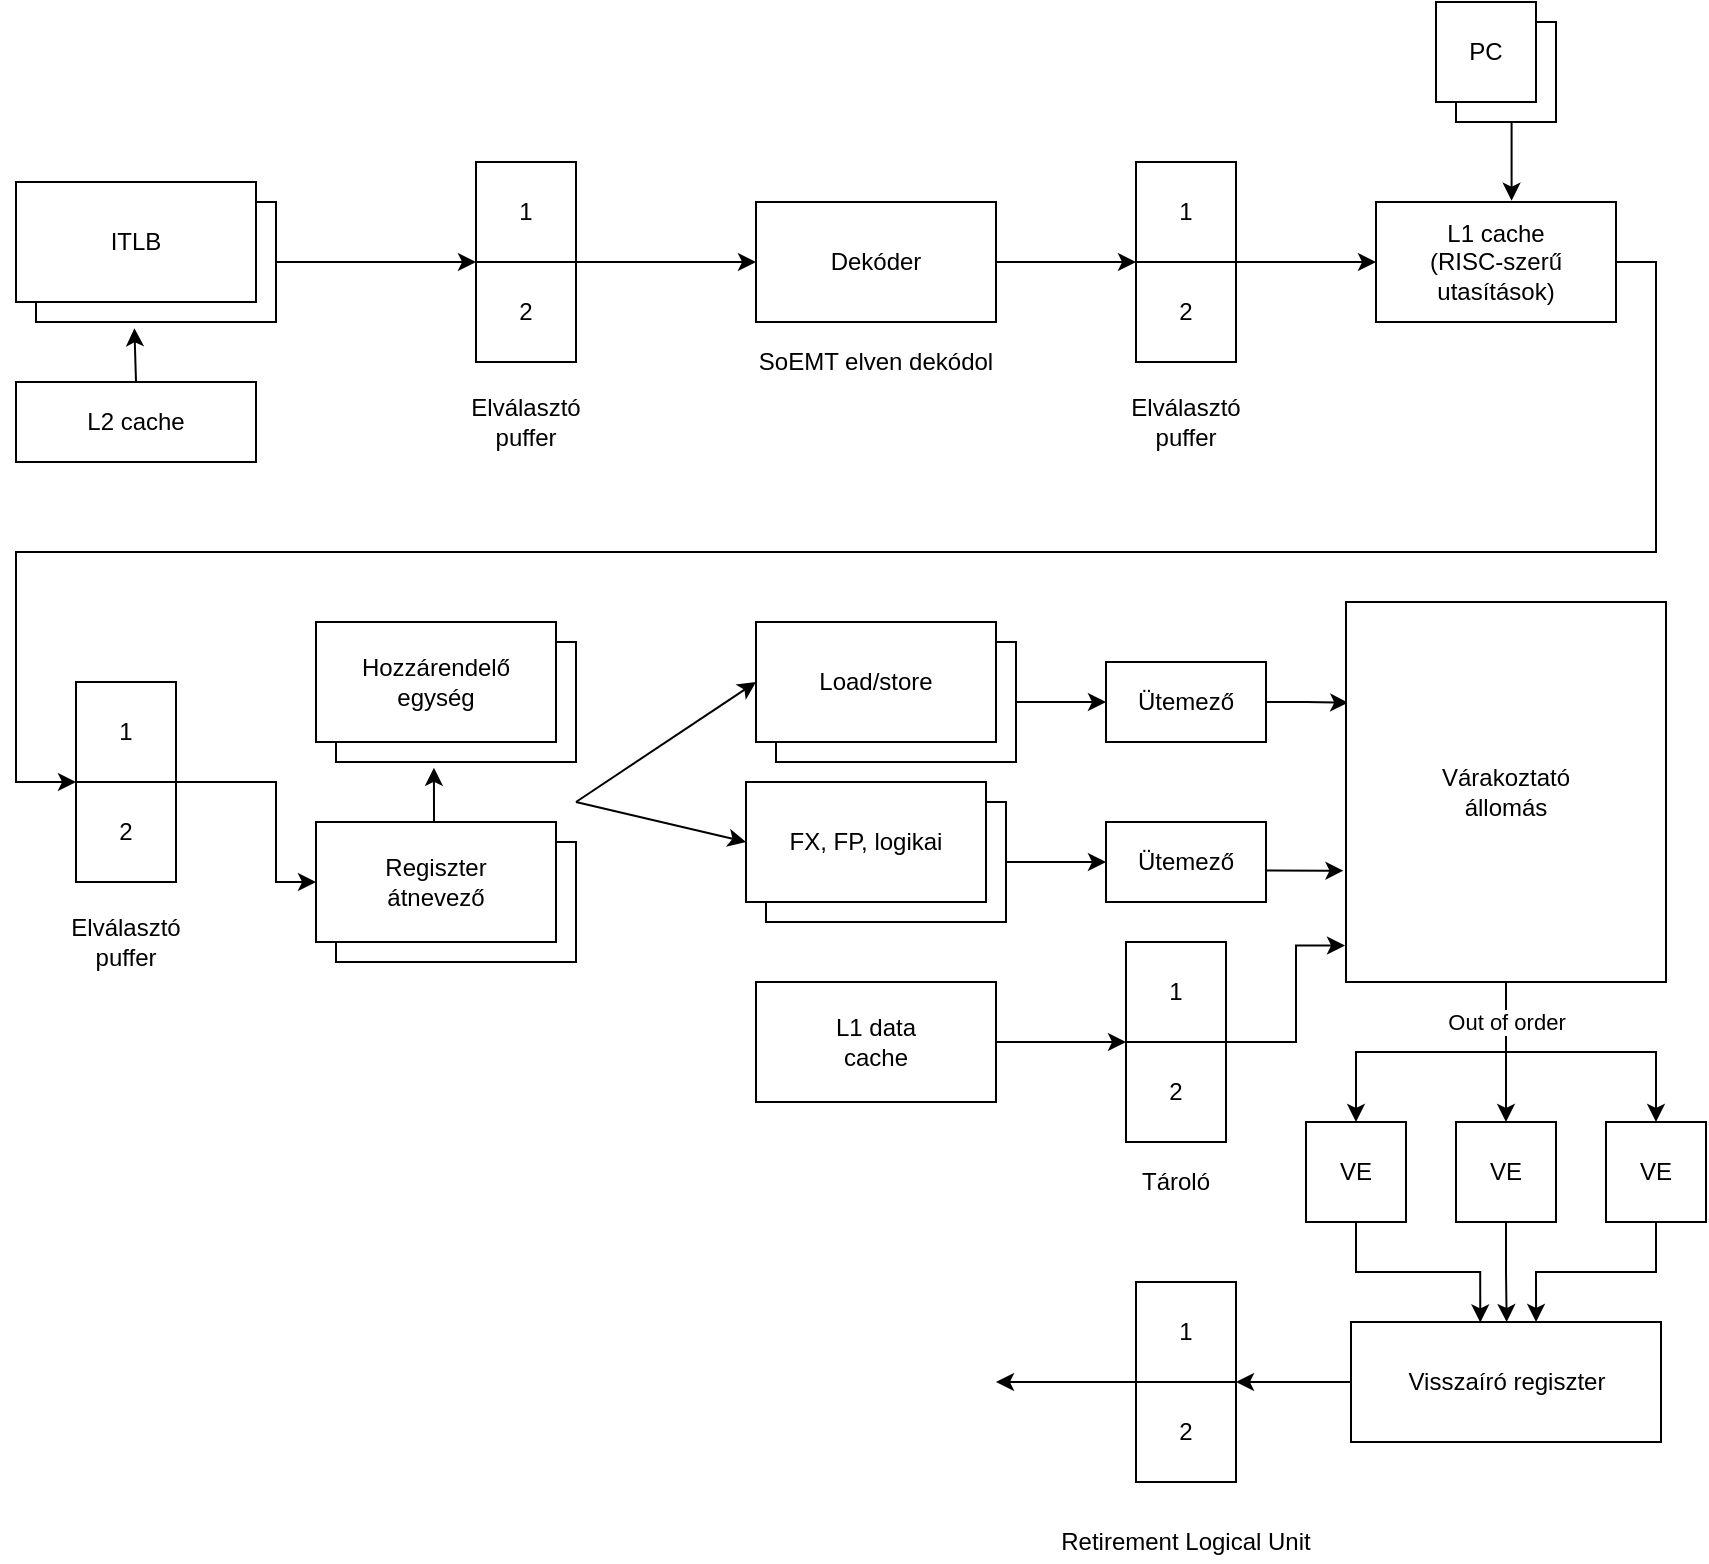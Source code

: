 <mxfile version="14.6.9" type="device"><diagram id="TBSOM68P-Lc4s-ogxc5o" name="Page-1"><mxGraphModel dx="1711" dy="890" grid="1" gridSize="10" guides="1" tooltips="1" connect="1" arrows="1" fold="1" page="1" pageScale="1" pageWidth="2336" pageHeight="1654" math="0" shadow="0"><root><mxCell id="0"/><mxCell id="1" parent="0"/><mxCell id="6agt8LVmkZpDo2k6mqpe-57" style="edgeStyle=orthogonalEdgeStyle;rounded=0;orthogonalLoop=1;jettySize=auto;html=1;exitX=1;exitY=0.5;exitDx=0;exitDy=0;entryX=0;entryY=0.5;entryDx=0;entryDy=0;startArrow=none;startFill=0;" edge="1" parent="1" source="6agt8LVmkZpDo2k6mqpe-50" target="6agt8LVmkZpDo2k6mqpe-55"><mxGeometry relative="1" as="geometry"/></mxCell><mxCell id="6agt8LVmkZpDo2k6mqpe-50" value="" style="rounded=0;whiteSpace=wrap;html=1;" vertex="1" parent="1"><mxGeometry x="510" y="400" width="120" height="60" as="geometry"/></mxCell><mxCell id="6agt8LVmkZpDo2k6mqpe-44" value="" style="rounded=0;whiteSpace=wrap;html=1;" vertex="1" parent="1"><mxGeometry x="290" y="400" width="120" height="60" as="geometry"/></mxCell><mxCell id="6agt8LVmkZpDo2k6mqpe-35" style="edgeStyle=orthogonalEdgeStyle;rounded=0;orthogonalLoop=1;jettySize=auto;html=1;exitX=0.5;exitY=1;exitDx=0;exitDy=0;entryX=0.565;entryY=-0.011;entryDx=0;entryDy=0;entryPerimeter=0;startArrow=none;startFill=0;" edge="1" parent="1" source="6agt8LVmkZpDo2k6mqpe-34" target="6agt8LVmkZpDo2k6mqpe-26"><mxGeometry relative="1" as="geometry"/></mxCell><mxCell id="6agt8LVmkZpDo2k6mqpe-34" value="" style="rounded=0;whiteSpace=wrap;html=1;" vertex="1" parent="1"><mxGeometry x="850" y="90" width="50" height="50" as="geometry"/></mxCell><mxCell id="6agt8LVmkZpDo2k6mqpe-21" style="edgeStyle=orthogonalEdgeStyle;rounded=0;orthogonalLoop=1;jettySize=auto;html=1;exitX=1;exitY=0.5;exitDx=0;exitDy=0;entryX=0;entryY=0;entryDx=0;entryDy=0;startArrow=none;startFill=0;" edge="1" parent="1" source="6agt8LVmkZpDo2k6mqpe-11" target="6agt8LVmkZpDo2k6mqpe-16"><mxGeometry relative="1" as="geometry"><Array as="points"><mxPoint x="340" y="210"/><mxPoint x="340" y="210"/></Array></mxGeometry></mxCell><mxCell id="6agt8LVmkZpDo2k6mqpe-11" value="" style="rounded=0;whiteSpace=wrap;html=1;" vertex="1" parent="1"><mxGeometry x="140" y="180" width="120" height="60" as="geometry"/></mxCell><mxCell id="6agt8LVmkZpDo2k6mqpe-12" value="ITLB" style="rounded=0;whiteSpace=wrap;html=1;" vertex="1" parent="1"><mxGeometry x="130" y="170" width="120" height="60" as="geometry"/></mxCell><mxCell id="6agt8LVmkZpDo2k6mqpe-32" style="edgeStyle=orthogonalEdgeStyle;rounded=0;orthogonalLoop=1;jettySize=auto;html=1;exitX=1;exitY=1;exitDx=0;exitDy=0;entryX=0;entryY=0.5;entryDx=0;entryDy=0;startArrow=none;startFill=0;" edge="1" parent="1" source="6agt8LVmkZpDo2k6mqpe-15" target="6agt8LVmkZpDo2k6mqpe-22"><mxGeometry relative="1" as="geometry"><Array as="points"><mxPoint x="450" y="210"/><mxPoint x="450" y="210"/></Array></mxGeometry></mxCell><mxCell id="6agt8LVmkZpDo2k6mqpe-15" value="1" style="rounded=0;whiteSpace=wrap;html=1;" vertex="1" parent="1"><mxGeometry x="360" y="160" width="50" height="50" as="geometry"/></mxCell><mxCell id="6agt8LVmkZpDo2k6mqpe-16" value="2" style="rounded=0;whiteSpace=wrap;html=1;" vertex="1" parent="1"><mxGeometry x="360" y="210" width="50" height="50" as="geometry"/></mxCell><mxCell id="6agt8LVmkZpDo2k6mqpe-17" value="Elválasztó puffer" style="text;html=1;strokeColor=none;fillColor=none;align=center;verticalAlign=middle;whiteSpace=wrap;rounded=0;" vertex="1" parent="1"><mxGeometry x="365" y="280" width="40" height="20" as="geometry"/></mxCell><mxCell id="6agt8LVmkZpDo2k6mqpe-20" style="edgeStyle=orthogonalEdgeStyle;rounded=0;orthogonalLoop=1;jettySize=auto;html=1;exitX=0.5;exitY=0;exitDx=0;exitDy=0;entryX=0.41;entryY=1.052;entryDx=0;entryDy=0;entryPerimeter=0;startArrow=none;startFill=0;" edge="1" parent="1" source="6agt8LVmkZpDo2k6mqpe-18" target="6agt8LVmkZpDo2k6mqpe-11"><mxGeometry relative="1" as="geometry"/></mxCell><mxCell id="6agt8LVmkZpDo2k6mqpe-18" value="L2 cache" style="rounded=0;whiteSpace=wrap;html=1;" vertex="1" parent="1"><mxGeometry x="130" y="270" width="120" height="40" as="geometry"/></mxCell><mxCell id="6agt8LVmkZpDo2k6mqpe-31" style="edgeStyle=orthogonalEdgeStyle;rounded=0;orthogonalLoop=1;jettySize=auto;html=1;exitX=1;exitY=0.5;exitDx=0;exitDy=0;entryX=0;entryY=0;entryDx=0;entryDy=0;startArrow=none;startFill=0;" edge="1" parent="1" source="6agt8LVmkZpDo2k6mqpe-22" target="6agt8LVmkZpDo2k6mqpe-25"><mxGeometry relative="1" as="geometry"><Array as="points"><mxPoint x="680" y="210"/><mxPoint x="680" y="210"/></Array></mxGeometry></mxCell><mxCell id="6agt8LVmkZpDo2k6mqpe-22" value="Dekóder" style="rounded=0;whiteSpace=wrap;html=1;" vertex="1" parent="1"><mxGeometry x="500" y="180" width="120" height="60" as="geometry"/></mxCell><mxCell id="6agt8LVmkZpDo2k6mqpe-23" value="SoEMT elven dekódol" style="text;html=1;strokeColor=none;fillColor=none;align=center;verticalAlign=middle;whiteSpace=wrap;rounded=0;" vertex="1" parent="1"><mxGeometry x="485" y="250" width="150" height="20" as="geometry"/></mxCell><mxCell id="6agt8LVmkZpDo2k6mqpe-24" value="1" style="rounded=0;whiteSpace=wrap;html=1;" vertex="1" parent="1"><mxGeometry x="690" y="160" width="50" height="50" as="geometry"/></mxCell><mxCell id="6agt8LVmkZpDo2k6mqpe-30" style="edgeStyle=orthogonalEdgeStyle;rounded=0;orthogonalLoop=1;jettySize=auto;html=1;exitX=1;exitY=0;exitDx=0;exitDy=0;startArrow=none;startFill=0;" edge="1" parent="1" source="6agt8LVmkZpDo2k6mqpe-25" target="6agt8LVmkZpDo2k6mqpe-26"><mxGeometry relative="1" as="geometry"><Array as="points"><mxPoint x="770" y="210"/><mxPoint x="770" y="210"/></Array></mxGeometry></mxCell><mxCell id="6agt8LVmkZpDo2k6mqpe-25" value="2" style="rounded=0;whiteSpace=wrap;html=1;" vertex="1" parent="1"><mxGeometry x="690" y="210" width="50" height="50" as="geometry"/></mxCell><mxCell id="6agt8LVmkZpDo2k6mqpe-42" style="edgeStyle=orthogonalEdgeStyle;rounded=0;orthogonalLoop=1;jettySize=auto;html=1;exitX=1;exitY=0.5;exitDx=0;exitDy=0;entryX=0;entryY=0;entryDx=0;entryDy=0;startArrow=none;startFill=0;" edge="1" parent="1" source="6agt8LVmkZpDo2k6mqpe-26" target="6agt8LVmkZpDo2k6mqpe-37"><mxGeometry relative="1" as="geometry"><Array as="points"><mxPoint x="950" y="210"/><mxPoint x="950" y="355"/><mxPoint x="130" y="355"/><mxPoint x="130" y="470"/></Array></mxGeometry></mxCell><mxCell id="6agt8LVmkZpDo2k6mqpe-26" value="&lt;div&gt;L1 cache&lt;/div&gt;&lt;div&gt;(RISC-szerű utasítások)&lt;br&gt;&lt;/div&gt;" style="rounded=0;whiteSpace=wrap;html=1;" vertex="1" parent="1"><mxGeometry x="810" y="180" width="120" height="60" as="geometry"/></mxCell><mxCell id="6agt8LVmkZpDo2k6mqpe-27" value="Elválasztó puffer" style="text;html=1;strokeColor=none;fillColor=none;align=center;verticalAlign=middle;whiteSpace=wrap;rounded=0;" vertex="1" parent="1"><mxGeometry x="695" y="280" width="40" height="20" as="geometry"/></mxCell><mxCell id="6agt8LVmkZpDo2k6mqpe-33" value="PC" style="rounded=0;whiteSpace=wrap;html=1;" vertex="1" parent="1"><mxGeometry x="840" y="80" width="50" height="50" as="geometry"/></mxCell><mxCell id="6agt8LVmkZpDo2k6mqpe-47" style="edgeStyle=orthogonalEdgeStyle;rounded=0;orthogonalLoop=1;jettySize=auto;html=1;exitX=1;exitY=1;exitDx=0;exitDy=0;startArrow=none;startFill=0;entryX=0;entryY=0.5;entryDx=0;entryDy=0;" edge="1" parent="1" source="6agt8LVmkZpDo2k6mqpe-36" target="6agt8LVmkZpDo2k6mqpe-46"><mxGeometry relative="1" as="geometry"><mxPoint x="270" y="470" as="targetPoint"/><Array as="points"><mxPoint x="260" y="470"/><mxPoint x="260" y="520"/></Array></mxGeometry></mxCell><mxCell id="6agt8LVmkZpDo2k6mqpe-36" value="1" style="rounded=0;whiteSpace=wrap;html=1;" vertex="1" parent="1"><mxGeometry x="160" y="420" width="50" height="50" as="geometry"/></mxCell><mxCell id="6agt8LVmkZpDo2k6mqpe-37" value="2" style="rounded=0;whiteSpace=wrap;html=1;" vertex="1" parent="1"><mxGeometry x="160" y="470" width="50" height="50" as="geometry"/></mxCell><mxCell id="6agt8LVmkZpDo2k6mqpe-38" value="Elválasztó puffer" style="text;html=1;strokeColor=none;fillColor=none;align=center;verticalAlign=middle;whiteSpace=wrap;rounded=0;" vertex="1" parent="1"><mxGeometry x="165" y="540" width="40" height="20" as="geometry"/></mxCell><mxCell id="6agt8LVmkZpDo2k6mqpe-43" value="&lt;div&gt;Hozzárendelő&lt;/div&gt;&lt;div&gt;egység&lt;br&gt;&lt;/div&gt;" style="rounded=0;whiteSpace=wrap;html=1;" vertex="1" parent="1"><mxGeometry x="280" y="390" width="120" height="60" as="geometry"/></mxCell><mxCell id="6agt8LVmkZpDo2k6mqpe-45" value="" style="rounded=0;whiteSpace=wrap;html=1;" vertex="1" parent="1"><mxGeometry x="290" y="500" width="120" height="60" as="geometry"/></mxCell><mxCell id="6agt8LVmkZpDo2k6mqpe-48" style="edgeStyle=orthogonalEdgeStyle;rounded=0;orthogonalLoop=1;jettySize=auto;html=1;exitX=0.5;exitY=0;exitDx=0;exitDy=0;entryX=0.408;entryY=1.048;entryDx=0;entryDy=0;entryPerimeter=0;startArrow=none;startFill=0;" edge="1" parent="1" source="6agt8LVmkZpDo2k6mqpe-46" target="6agt8LVmkZpDo2k6mqpe-44"><mxGeometry relative="1" as="geometry"/></mxCell><mxCell id="6agt8LVmkZpDo2k6mqpe-46" value="&lt;div&gt;Regiszter&lt;/div&gt;&lt;div&gt;átnevező&lt;/div&gt;" style="rounded=0;whiteSpace=wrap;html=1;" vertex="1" parent="1"><mxGeometry x="280" y="490" width="120" height="60" as="geometry"/></mxCell><mxCell id="6agt8LVmkZpDo2k6mqpe-49" value="Load/store" style="rounded=0;whiteSpace=wrap;html=1;" vertex="1" parent="1"><mxGeometry x="500" y="390" width="120" height="60" as="geometry"/></mxCell><mxCell id="6agt8LVmkZpDo2k6mqpe-58" style="edgeStyle=orthogonalEdgeStyle;rounded=0;orthogonalLoop=1;jettySize=auto;html=1;exitX=1;exitY=0.5;exitDx=0;exitDy=0;entryX=0;entryY=0.5;entryDx=0;entryDy=0;startArrow=none;startFill=0;" edge="1" parent="1" source="6agt8LVmkZpDo2k6mqpe-51" target="6agt8LVmkZpDo2k6mqpe-56"><mxGeometry relative="1" as="geometry"/></mxCell><mxCell id="6agt8LVmkZpDo2k6mqpe-51" value="" style="rounded=0;whiteSpace=wrap;html=1;" vertex="1" parent="1"><mxGeometry x="505" y="480" width="120" height="60" as="geometry"/></mxCell><mxCell id="6agt8LVmkZpDo2k6mqpe-52" value="FX, FP, logikai" style="rounded=0;whiteSpace=wrap;html=1;" vertex="1" parent="1"><mxGeometry x="495" y="470" width="120" height="60" as="geometry"/></mxCell><mxCell id="6agt8LVmkZpDo2k6mqpe-53" value="" style="endArrow=classic;html=1;entryX=0;entryY=0.5;entryDx=0;entryDy=0;" edge="1" parent="1" target="6agt8LVmkZpDo2k6mqpe-49"><mxGeometry width="50" height="50" relative="1" as="geometry"><mxPoint x="410" y="480" as="sourcePoint"/><mxPoint x="460" y="430" as="targetPoint"/></mxGeometry></mxCell><mxCell id="6agt8LVmkZpDo2k6mqpe-54" value="" style="endArrow=classic;html=1;entryX=0;entryY=0.5;entryDx=0;entryDy=0;" edge="1" parent="1" target="6agt8LVmkZpDo2k6mqpe-52"><mxGeometry width="50" height="50" relative="1" as="geometry"><mxPoint x="410" y="480" as="sourcePoint"/><mxPoint x="460" y="430" as="targetPoint"/></mxGeometry></mxCell><mxCell id="6agt8LVmkZpDo2k6mqpe-63" style="edgeStyle=orthogonalEdgeStyle;rounded=0;orthogonalLoop=1;jettySize=auto;html=1;exitX=1;exitY=0.5;exitDx=0;exitDy=0;entryX=0.007;entryY=0.265;entryDx=0;entryDy=0;entryPerimeter=0;startArrow=none;startFill=0;" edge="1" parent="1" source="6agt8LVmkZpDo2k6mqpe-55" target="6agt8LVmkZpDo2k6mqpe-59"><mxGeometry relative="1" as="geometry"/></mxCell><mxCell id="6agt8LVmkZpDo2k6mqpe-55" value="Ütemező" style="rounded=0;whiteSpace=wrap;html=1;" vertex="1" parent="1"><mxGeometry x="675" y="410" width="80" height="40" as="geometry"/></mxCell><mxCell id="6agt8LVmkZpDo2k6mqpe-56" value="Ütemező" style="rounded=0;whiteSpace=wrap;html=1;" vertex="1" parent="1"><mxGeometry x="675" y="490" width="80" height="40" as="geometry"/></mxCell><mxCell id="6agt8LVmkZpDo2k6mqpe-67" style="edgeStyle=orthogonalEdgeStyle;rounded=0;orthogonalLoop=1;jettySize=auto;html=1;exitX=0.5;exitY=1;exitDx=0;exitDy=0;entryX=0.5;entryY=0;entryDx=0;entryDy=0;startArrow=none;startFill=0;" edge="1" parent="1" source="6agt8LVmkZpDo2k6mqpe-59" target="6agt8LVmkZpDo2k6mqpe-64"><mxGeometry relative="1" as="geometry"/></mxCell><mxCell id="6agt8LVmkZpDo2k6mqpe-68" style="edgeStyle=orthogonalEdgeStyle;rounded=0;orthogonalLoop=1;jettySize=auto;html=1;exitX=0.5;exitY=1;exitDx=0;exitDy=0;entryX=0.5;entryY=0;entryDx=0;entryDy=0;startArrow=none;startFill=0;" edge="1" parent="1" source="6agt8LVmkZpDo2k6mqpe-59" target="6agt8LVmkZpDo2k6mqpe-65"><mxGeometry relative="1" as="geometry"/></mxCell><mxCell id="6agt8LVmkZpDo2k6mqpe-69" value="Out of order" style="edgeStyle=orthogonalEdgeStyle;rounded=0;orthogonalLoop=1;jettySize=auto;html=1;exitX=0.5;exitY=1;exitDx=0;exitDy=0;startArrow=none;startFill=0;" edge="1" parent="1" source="6agt8LVmkZpDo2k6mqpe-59" target="6agt8LVmkZpDo2k6mqpe-66"><mxGeometry x="-0.724" relative="1" as="geometry"><mxPoint as="offset"/></mxGeometry></mxCell><mxCell id="6agt8LVmkZpDo2k6mqpe-59" value="&lt;div&gt;Várakoztató&lt;/div&gt;&lt;div&gt;állomás&lt;br&gt;&lt;/div&gt;" style="rounded=0;whiteSpace=wrap;html=1;" vertex="1" parent="1"><mxGeometry x="795" y="380" width="160" height="190" as="geometry"/></mxCell><mxCell id="6agt8LVmkZpDo2k6mqpe-83" style="edgeStyle=orthogonalEdgeStyle;rounded=0;orthogonalLoop=1;jettySize=auto;html=1;exitX=0.5;exitY=1;exitDx=0;exitDy=0;startArrow=none;startFill=0;entryX=0.417;entryY=0.004;entryDx=0;entryDy=0;entryPerimeter=0;" edge="1" parent="1" source="6agt8LVmkZpDo2k6mqpe-64" target="6agt8LVmkZpDo2k6mqpe-70"><mxGeometry relative="1" as="geometry"><mxPoint x="862" y="739" as="targetPoint"/></mxGeometry></mxCell><mxCell id="6agt8LVmkZpDo2k6mqpe-64" value="VE" style="rounded=0;whiteSpace=wrap;html=1;" vertex="1" parent="1"><mxGeometry x="775" y="640" width="50" height="50" as="geometry"/></mxCell><mxCell id="6agt8LVmkZpDo2k6mqpe-81" style="edgeStyle=orthogonalEdgeStyle;rounded=0;orthogonalLoop=1;jettySize=auto;html=1;exitX=0.5;exitY=1;exitDx=0;exitDy=0;startArrow=none;startFill=0;" edge="1" parent="1" source="6agt8LVmkZpDo2k6mqpe-65"><mxGeometry relative="1" as="geometry"><mxPoint x="875.333" y="740" as="targetPoint"/></mxGeometry></mxCell><mxCell id="6agt8LVmkZpDo2k6mqpe-65" value="VE" style="rounded=0;whiteSpace=wrap;html=1;" vertex="1" parent="1"><mxGeometry x="850" y="640" width="50" height="50" as="geometry"/></mxCell><mxCell id="6agt8LVmkZpDo2k6mqpe-82" style="edgeStyle=orthogonalEdgeStyle;rounded=0;orthogonalLoop=1;jettySize=auto;html=1;exitX=0.5;exitY=1;exitDx=0;exitDy=0;entryX=0.597;entryY=0;entryDx=0;entryDy=0;entryPerimeter=0;startArrow=none;startFill=0;" edge="1" parent="1" source="6agt8LVmkZpDo2k6mqpe-66" target="6agt8LVmkZpDo2k6mqpe-70"><mxGeometry relative="1" as="geometry"/></mxCell><mxCell id="6agt8LVmkZpDo2k6mqpe-66" value="VE" style="rounded=0;whiteSpace=wrap;html=1;" vertex="1" parent="1"><mxGeometry x="925" y="640" width="50" height="50" as="geometry"/></mxCell><mxCell id="6agt8LVmkZpDo2k6mqpe-62" style="edgeStyle=orthogonalEdgeStyle;rounded=0;orthogonalLoop=1;jettySize=auto;html=1;exitX=1;exitY=0.5;exitDx=0;exitDy=0;startArrow=none;startFill=0;entryX=-0.008;entryY=0.707;entryDx=0;entryDy=0;entryPerimeter=0;" edge="1" parent="1" source="6agt8LVmkZpDo2k6mqpe-56" target="6agt8LVmkZpDo2k6mqpe-59"><mxGeometry relative="1" as="geometry"><mxPoint x="790" y="535" as="targetPoint"/><Array as="points"><mxPoint x="755" y="514"/></Array></mxGeometry></mxCell><mxCell id="6agt8LVmkZpDo2k6mqpe-84" style="edgeStyle=orthogonalEdgeStyle;rounded=0;orthogonalLoop=1;jettySize=auto;html=1;entryX=1;entryY=0;entryDx=0;entryDy=0;startArrow=none;startFill=0;" edge="1" parent="1" source="6agt8LVmkZpDo2k6mqpe-70" target="6agt8LVmkZpDo2k6mqpe-72"><mxGeometry relative="1" as="geometry"><Array as="points"><mxPoint x="760" y="770"/><mxPoint x="760" y="770"/></Array></mxGeometry></mxCell><mxCell id="6agt8LVmkZpDo2k6mqpe-70" value="Visszaíró regiszter" style="rounded=0;whiteSpace=wrap;html=1;" vertex="1" parent="1"><mxGeometry x="797.5" y="740" width="155" height="60" as="geometry"/></mxCell><mxCell id="6agt8LVmkZpDo2k6mqpe-85" style="edgeStyle=orthogonalEdgeStyle;rounded=0;orthogonalLoop=1;jettySize=auto;html=1;exitX=0;exitY=1;exitDx=0;exitDy=0;startArrow=none;startFill=0;" edge="1" parent="1" source="6agt8LVmkZpDo2k6mqpe-71"><mxGeometry relative="1" as="geometry"><mxPoint x="620" y="770" as="targetPoint"/><Array as="points"><mxPoint x="680" y="770"/><mxPoint x="680" y="770"/></Array></mxGeometry></mxCell><mxCell id="6agt8LVmkZpDo2k6mqpe-71" value="1" style="rounded=0;whiteSpace=wrap;html=1;" vertex="1" parent="1"><mxGeometry x="690" y="720" width="50" height="50" as="geometry"/></mxCell><mxCell id="6agt8LVmkZpDo2k6mqpe-72" value="2" style="rounded=0;whiteSpace=wrap;html=1;" vertex="1" parent="1"><mxGeometry x="690" y="770" width="50" height="50" as="geometry"/></mxCell><mxCell id="6agt8LVmkZpDo2k6mqpe-73" value="Retirement Logical Unit" style="text;html=1;strokeColor=none;fillColor=none;align=center;verticalAlign=middle;whiteSpace=wrap;rounded=0;" vertex="1" parent="1"><mxGeometry x="610" y="840" width="210" height="20" as="geometry"/></mxCell><mxCell id="6agt8LVmkZpDo2k6mqpe-78" style="edgeStyle=orthogonalEdgeStyle;rounded=0;orthogonalLoop=1;jettySize=auto;html=1;exitX=1;exitY=0.5;exitDx=0;exitDy=0;entryX=0;entryY=0;entryDx=0;entryDy=0;startArrow=none;startFill=0;" edge="1" parent="1" source="6agt8LVmkZpDo2k6mqpe-74" target="6agt8LVmkZpDo2k6mqpe-76"><mxGeometry relative="1" as="geometry"><Array as="points"><mxPoint x="660" y="600"/><mxPoint x="660" y="600"/></Array></mxGeometry></mxCell><mxCell id="6agt8LVmkZpDo2k6mqpe-74" value="&lt;div&gt;L1 data&lt;/div&gt;&lt;div&gt;cache&lt;br&gt;&lt;/div&gt;" style="rounded=0;whiteSpace=wrap;html=1;" vertex="1" parent="1"><mxGeometry x="500" y="570" width="120" height="60" as="geometry"/></mxCell><mxCell id="6agt8LVmkZpDo2k6mqpe-75" value="1" style="rounded=0;whiteSpace=wrap;html=1;" vertex="1" parent="1"><mxGeometry x="685" y="550" width="50" height="50" as="geometry"/></mxCell><mxCell id="6agt8LVmkZpDo2k6mqpe-79" style="edgeStyle=orthogonalEdgeStyle;rounded=0;orthogonalLoop=1;jettySize=auto;html=1;exitX=1;exitY=0;exitDx=0;exitDy=0;entryX=-0.003;entryY=0.904;entryDx=0;entryDy=0;entryPerimeter=0;startArrow=none;startFill=0;" edge="1" parent="1" source="6agt8LVmkZpDo2k6mqpe-76" target="6agt8LVmkZpDo2k6mqpe-59"><mxGeometry relative="1" as="geometry"><Array as="points"><mxPoint x="770" y="600"/><mxPoint x="770" y="552"/></Array></mxGeometry></mxCell><mxCell id="6agt8LVmkZpDo2k6mqpe-76" value="2" style="rounded=0;whiteSpace=wrap;html=1;" vertex="1" parent="1"><mxGeometry x="685" y="600" width="50" height="50" as="geometry"/></mxCell><mxCell id="6agt8LVmkZpDo2k6mqpe-77" value="Tároló" style="text;html=1;strokeColor=none;fillColor=none;align=center;verticalAlign=middle;whiteSpace=wrap;rounded=0;" vertex="1" parent="1"><mxGeometry x="690" y="660" width="40" height="20" as="geometry"/></mxCell></root></mxGraphModel></diagram></mxfile>